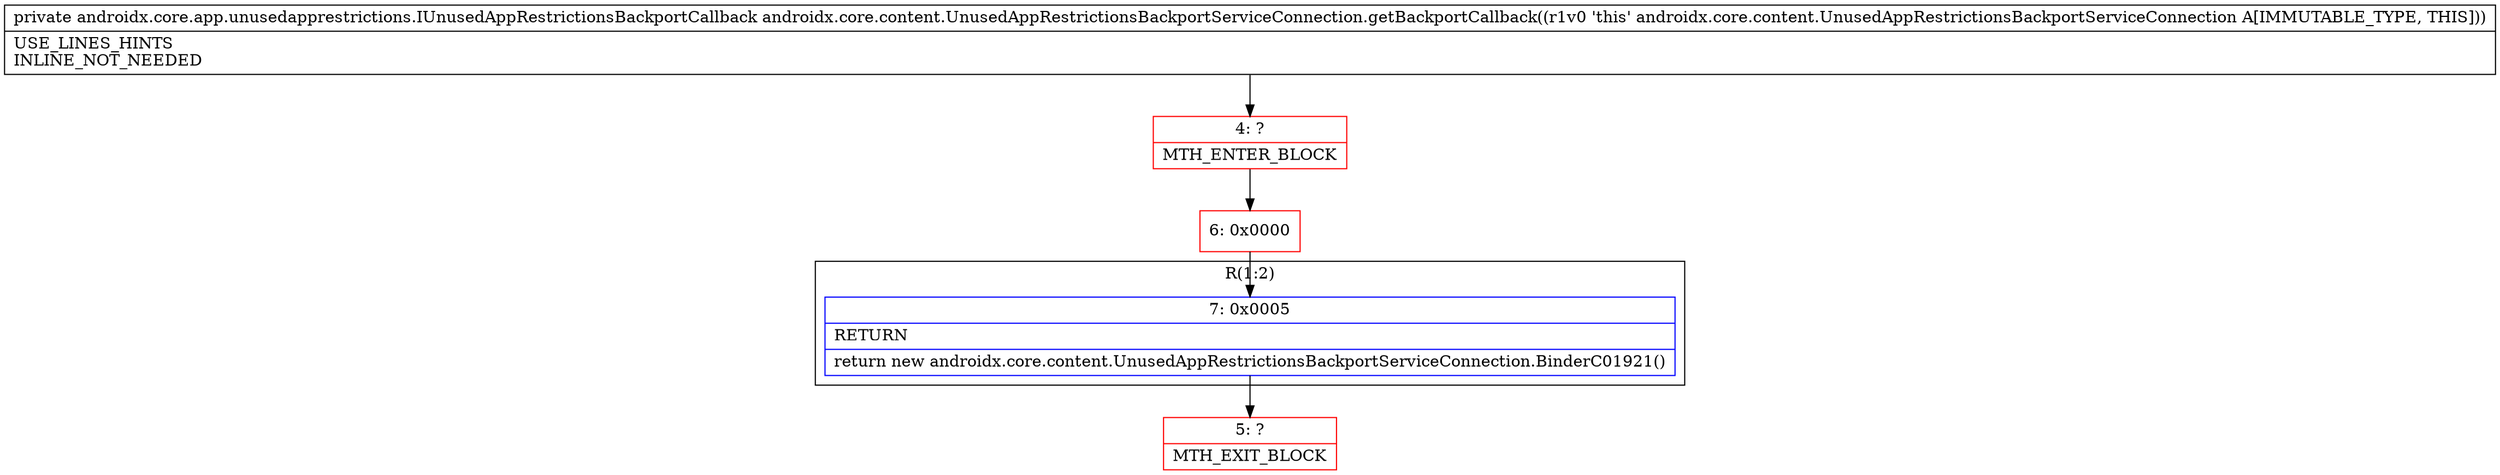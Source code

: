 digraph "CFG forandroidx.core.content.UnusedAppRestrictionsBackportServiceConnection.getBackportCallback()Landroidx\/core\/app\/unusedapprestrictions\/IUnusedAppRestrictionsBackportCallback;" {
subgraph cluster_Region_1499402169 {
label = "R(1:2)";
node [shape=record,color=blue];
Node_7 [shape=record,label="{7\:\ 0x0005|RETURN\l|return new androidx.core.content.UnusedAppRestrictionsBackportServiceConnection.BinderC01921()\l}"];
}
Node_4 [shape=record,color=red,label="{4\:\ ?|MTH_ENTER_BLOCK\l}"];
Node_6 [shape=record,color=red,label="{6\:\ 0x0000}"];
Node_5 [shape=record,color=red,label="{5\:\ ?|MTH_EXIT_BLOCK\l}"];
MethodNode[shape=record,label="{private androidx.core.app.unusedapprestrictions.IUnusedAppRestrictionsBackportCallback androidx.core.content.UnusedAppRestrictionsBackportServiceConnection.getBackportCallback((r1v0 'this' androidx.core.content.UnusedAppRestrictionsBackportServiceConnection A[IMMUTABLE_TYPE, THIS]))  | USE_LINES_HINTS\lINLINE_NOT_NEEDED\l}"];
MethodNode -> Node_4;Node_7 -> Node_5;
Node_4 -> Node_6;
Node_6 -> Node_7;
}

